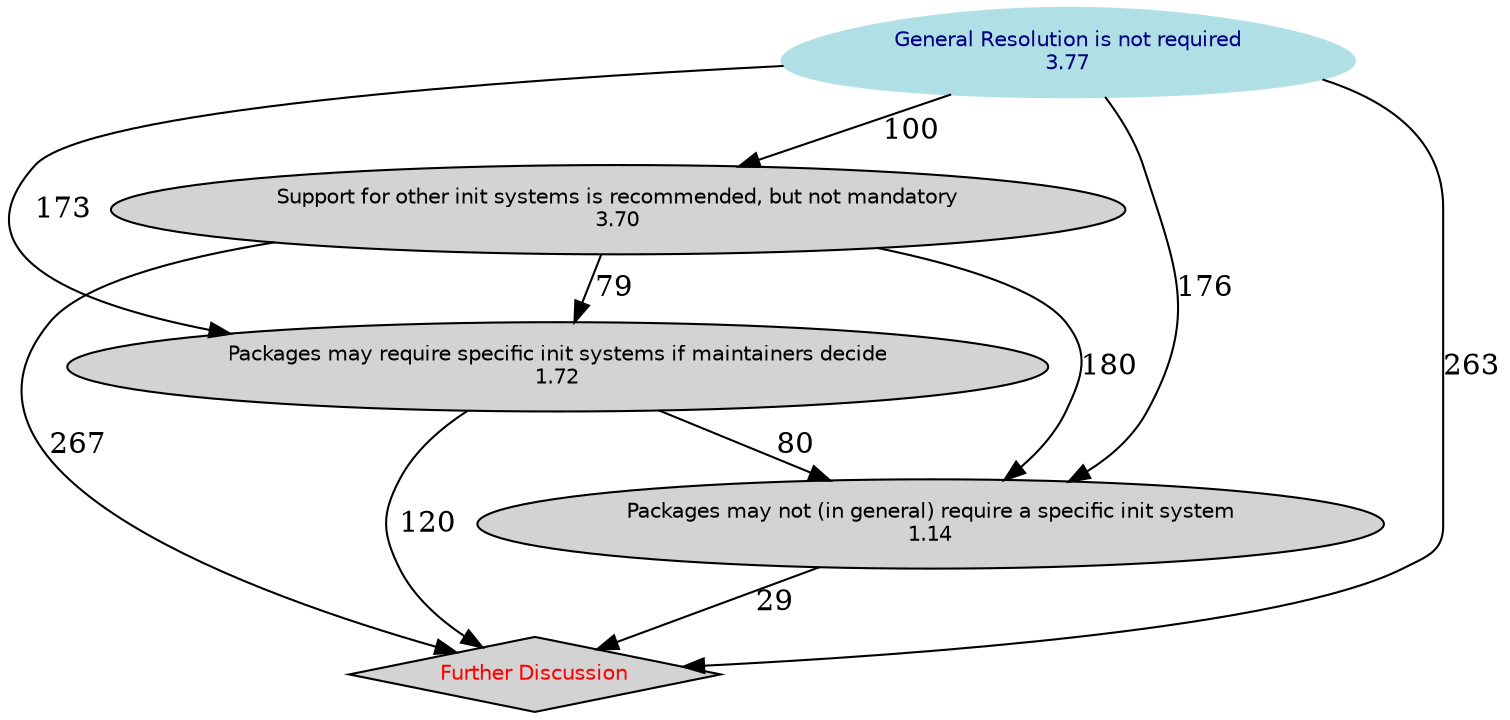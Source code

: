 digraph Results {
  ranksep=0.25;
 "Packages may not (in general) require a specific init system\n1.14" [ style="filled" , fontname="Helvetica", fontsize=10  ];
 "Packages may not (in general) require a specific init system\n1.14" -> "Further Discussion" [ label="29" ];
 "Support for other init systems is recommended, but not mandatory\n3.70" [ style="filled" , fontname="Helvetica", fontsize=10  ];
 "Support for other init systems is recommended, but not mandatory\n3.70" -> "Packages may not (in general) require a specific init system\n1.14" [ label="180" ];
 "Support for other init systems is recommended, but not mandatory\n3.70" -> "Packages may require specific init systems if maintainers decide\n1.72" [ label="79" ];
 "Support for other init systems is recommended, but not mandatory\n3.70" -> "Further Discussion" [ label="267" ];
 "Packages may require specific init systems if maintainers decide\n1.72" [ style="filled" , fontname="Helvetica", fontsize=10  ];
 "Packages may require specific init systems if maintainers decide\n1.72" -> "Packages may not (in general) require a specific init system\n1.14" [ label="80" ];
 "Packages may require specific init systems if maintainers decide\n1.72" -> "Further Discussion" [ label="120" ];
 "General Resolution is not required\n3.77" [ style="filled" , color="powderblue", shape=egg, fontcolor="NavyBlue", fontname="Helvetica", fontsize=10  ];
 "General Resolution is not required\n3.77" -> "Packages may not (in general) require a specific init system\n1.14" [ label="176" ];
 "General Resolution is not required\n3.77" -> "Support for other init systems is recommended, but not mandatory\n3.70" [ label="100" ];
 "General Resolution is not required\n3.77" -> "Packages may require specific init systems if maintainers decide\n1.72" [ label="173" ];
 "General Resolution is not required\n3.77" -> "Further Discussion" [ label="263" ];
 "Further Discussion" [ style="filled" , shape=diamond, fontcolor="Red", fontname="Helvetica", fontsize=10  ];
}
